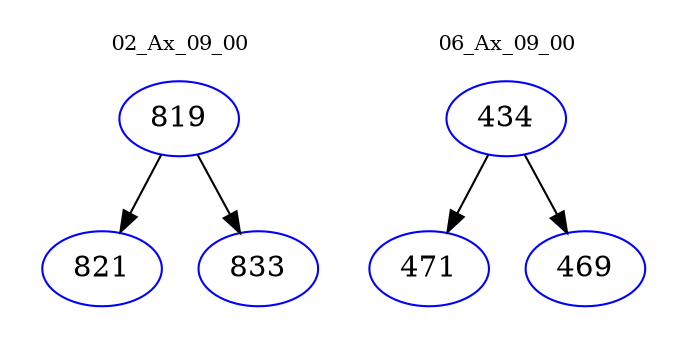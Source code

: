 digraph{
subgraph cluster_0 {
color = white
label = "02_Ax_09_00";
fontsize=10;
T0_819 [label="819", color="blue"]
T0_819 -> T0_821 [color="black"]
T0_821 [label="821", color="blue"]
T0_819 -> T0_833 [color="black"]
T0_833 [label="833", color="blue"]
}
subgraph cluster_1 {
color = white
label = "06_Ax_09_00";
fontsize=10;
T1_434 [label="434", color="blue"]
T1_434 -> T1_471 [color="black"]
T1_471 [label="471", color="blue"]
T1_434 -> T1_469 [color="black"]
T1_469 [label="469", color="blue"]
}
}
